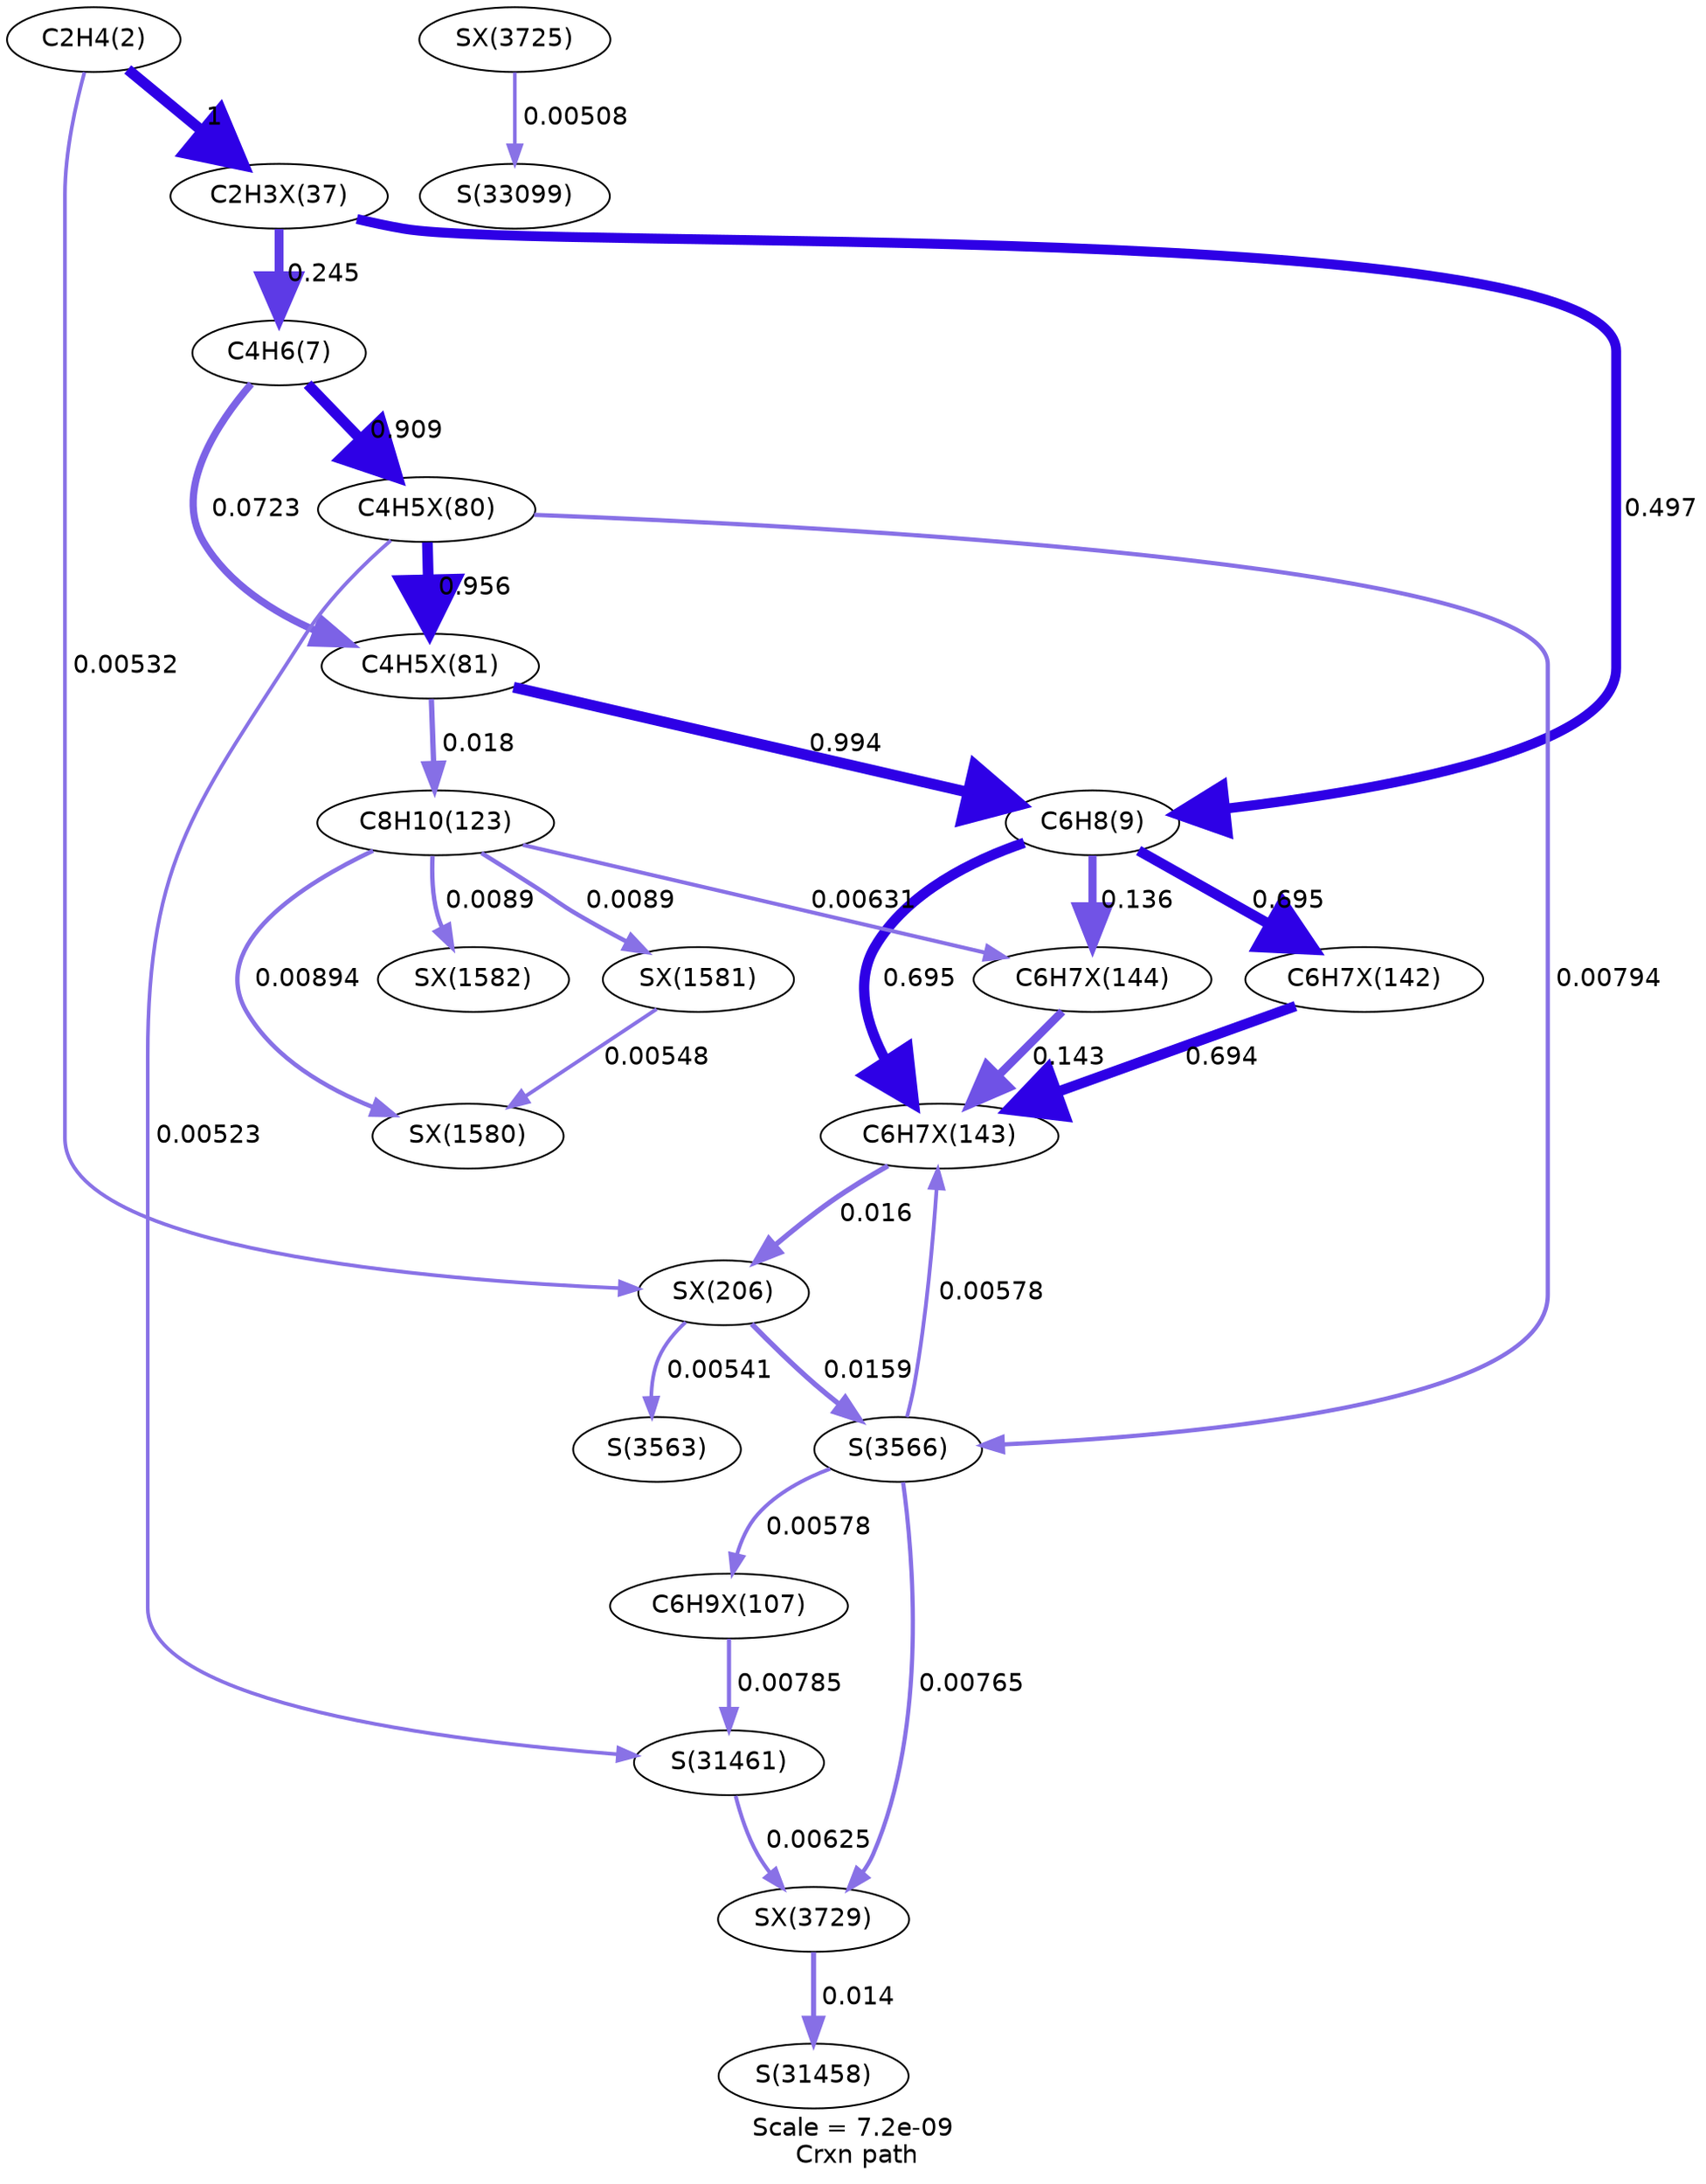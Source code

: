digraph reaction_paths {
center=1;
s5 -> s38[fontname="Helvetica", style="setlinewidth(6)", arrowsize=3, color="0.7, 1.5, 0.9"
, label=" 1"];
s5 -> s45[fontname="Helvetica", style="setlinewidth(2.05)", arrowsize=1.02, color="0.7, 0.505, 0.9"
, label=" 0.00532"];
s38 -> s8[fontname="Helvetica", style="setlinewidth(4.94)", arrowsize=2.47, color="0.7, 0.745, 0.9"
, label=" 0.245"];
s38 -> s9[fontname="Helvetica", style="setlinewidth(5.47)", arrowsize=2.74, color="0.7, 0.997, 0.9"
, label=" 0.497"];
s8 -> s39[fontname="Helvetica", style="setlinewidth(5.93)", arrowsize=2.96, color="0.7, 1.41, 0.9"
, label=" 0.909"];
s8 -> s40[fontname="Helvetica", style="setlinewidth(4.02)", arrowsize=2.01, color="0.7, 0.572, 0.9"
, label=" 0.0723"];
s39 -> s40[fontname="Helvetica", style="setlinewidth(5.97)", arrowsize=2.98, color="0.7, 1.46, 0.9"
, label=" 0.956"];
s39 -> s21[fontname="Helvetica", style="setlinewidth(2.35)", arrowsize=1.17, color="0.7, 0.508, 0.9"
, label=" 0.00794"];
s39 -> s32[fontname="Helvetica", style="setlinewidth(2.03)", arrowsize=1.02, color="0.7, 0.505, 0.9"
, label=" 0.00523"];
s40 -> s9[fontname="Helvetica", style="setlinewidth(6)", arrowsize=3, color="0.7, 1.49, 0.9"
, label=" 0.994"];
s40 -> s11[fontname="Helvetica", style="setlinewidth(2.97)", arrowsize=1.48, color="0.7, 0.518, 0.9"
, label=" 0.018"];
s9 -> s43[fontname="Helvetica", style="setlinewidth(5.73)", arrowsize=2.86, color="0.7, 1.2, 0.9"
, label=" 0.695"];
s9 -> s42[fontname="Helvetica", style="setlinewidth(5.73)", arrowsize=2.86, color="0.7, 1.2, 0.9"
, label=" 0.695"];
s9 -> s44[fontname="Helvetica", style="setlinewidth(4.5)", arrowsize=2.25, color="0.7, 0.636, 0.9"
, label=" 0.136"];
s42 -> s43[fontname="Helvetica", style="setlinewidth(5.72)", arrowsize=2.86, color="0.7, 1.19, 0.9"
, label=" 0.694"];
s44 -> s43[fontname="Helvetica", style="setlinewidth(4.53)", arrowsize=2.26, color="0.7, 0.643, 0.9"
, label=" 0.143"];
s43 -> s45[fontname="Helvetica", style="setlinewidth(2.88)", arrowsize=1.44, color="0.7, 0.516, 0.9"
, label=" 0.016"];
s21 -> s43[fontname="Helvetica", style="setlinewidth(2.11)", arrowsize=1.05, color="0.7, 0.506, 0.9"
, label=" 0.00578"];
s11 -> s44[fontname="Helvetica", style="setlinewidth(2.18)", arrowsize=1.09, color="0.7, 0.506, 0.9"
, label=" 0.00631"];
s11 -> s74[fontname="Helvetica", style="setlinewidth(2.44)", arrowsize=1.22, color="0.7, 0.509, 0.9"
, label=" 0.0089"];
s11 -> s73[fontname="Helvetica", style="setlinewidth(2.44)", arrowsize=1.22, color="0.7, 0.509, 0.9"
, label=" 0.0089"];
s11 -> s72[fontname="Helvetica", style="setlinewidth(2.44)", arrowsize=1.22, color="0.7, 0.509, 0.9"
, label=" 0.00894"];
s45 -> s21[fontname="Helvetica", style="setlinewidth(2.87)", arrowsize=1.44, color="0.7, 0.516, 0.9"
, label=" 0.0159"];
s45 -> s20[fontname="Helvetica", style="setlinewidth(2.06)", arrowsize=1.03, color="0.7, 0.505, 0.9"
, label=" 0.00541"];
s21 -> s41[fontname="Helvetica", style="setlinewidth(2.11)", arrowsize=1.05, color="0.7, 0.506, 0.9"
, label=" 0.00578"];
s21 -> s77[fontname="Helvetica", style="setlinewidth(2.32)", arrowsize=1.16, color="0.7, 0.508, 0.9"
, label=" 0.00765"];
s73 -> s72[fontname="Helvetica", style="setlinewidth(2.07)", arrowsize=1.03, color="0.7, 0.505, 0.9"
, label=" 0.00548"];
s41 -> s32[fontname="Helvetica", style="setlinewidth(2.34)", arrowsize=1.17, color="0.7, 0.508, 0.9"
, label=" 0.00785"];
s32 -> s77[fontname="Helvetica", style="setlinewidth(2.17)", arrowsize=1.08, color="0.7, 0.506, 0.9"
, label=" 0.00625"];
s76 -> s33[fontname="Helvetica", style="setlinewidth(2.01)", arrowsize=1.01, color="0.7, 0.505, 0.9"
, label=" 0.00508"];
s77 -> s31[fontname="Helvetica", style="setlinewidth(2.78)", arrowsize=1.39, color="0.7, 0.514, 0.9"
, label=" 0.014"];
s5 [ fontname="Helvetica", label="C2H4(2)"];
s8 [ fontname="Helvetica", label="C4H6(7)"];
s9 [ fontname="Helvetica", label="C6H8(9)"];
s11 [ fontname="Helvetica", label="C8H10(123)"];
s20 [ fontname="Helvetica", label="S(3563)"];
s21 [ fontname="Helvetica", label="S(3566)"];
s31 [ fontname="Helvetica", label="S(31458)"];
s32 [ fontname="Helvetica", label="S(31461)"];
s33 [ fontname="Helvetica", label="S(33099)"];
s38 [ fontname="Helvetica", label="C2H3X(37)"];
s39 [ fontname="Helvetica", label="C4H5X(80)"];
s40 [ fontname="Helvetica", label="C4H5X(81)"];
s41 [ fontname="Helvetica", label="C6H9X(107)"];
s42 [ fontname="Helvetica", label="C6H7X(142)"];
s43 [ fontname="Helvetica", label="C6H7X(143)"];
s44 [ fontname="Helvetica", label="C6H7X(144)"];
s45 [ fontname="Helvetica", label="SX(206)"];
s72 [ fontname="Helvetica", label="SX(1580)"];
s73 [ fontname="Helvetica", label="SX(1581)"];
s74 [ fontname="Helvetica", label="SX(1582)"];
s76 [ fontname="Helvetica", label="SX(3725)"];
s77 [ fontname="Helvetica", label="SX(3729)"];
 label = "Scale = 7.2e-09\l Crxn path";
 fontname = "Helvetica";
}
